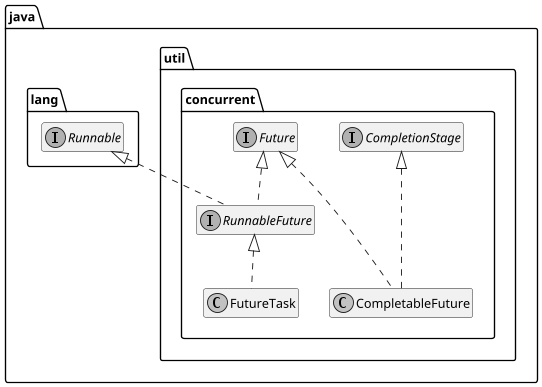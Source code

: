 @startuml

scale 0.9
skinparam monochrome true

together {
  interface java.util.concurrent.CompletionStage {}

  interface java.util.concurrent.Future {}
}

interface java.lang.Runnable {}

interface java.util.concurrent.RunnableFuture {}

together {
  class java.util.concurrent.FutureTask {}

  class java.util.concurrent.CompletableFuture {}
}

java.util.concurrent.CompletableFuture ..up.|>  java.util.concurrent.CompletionStage
java.util.concurrent.CompletableFuture ..up.|>  java.util.concurrent.Future
java.util.concurrent.FutureTask .up.|>  java.util.concurrent.RunnableFuture
java.util.concurrent.RunnableFuture .up.|>  java.util.concurrent.Future
java.util.concurrent.RunnableFuture .up.|>  java.lang.Runnable

hide members

@enduml
